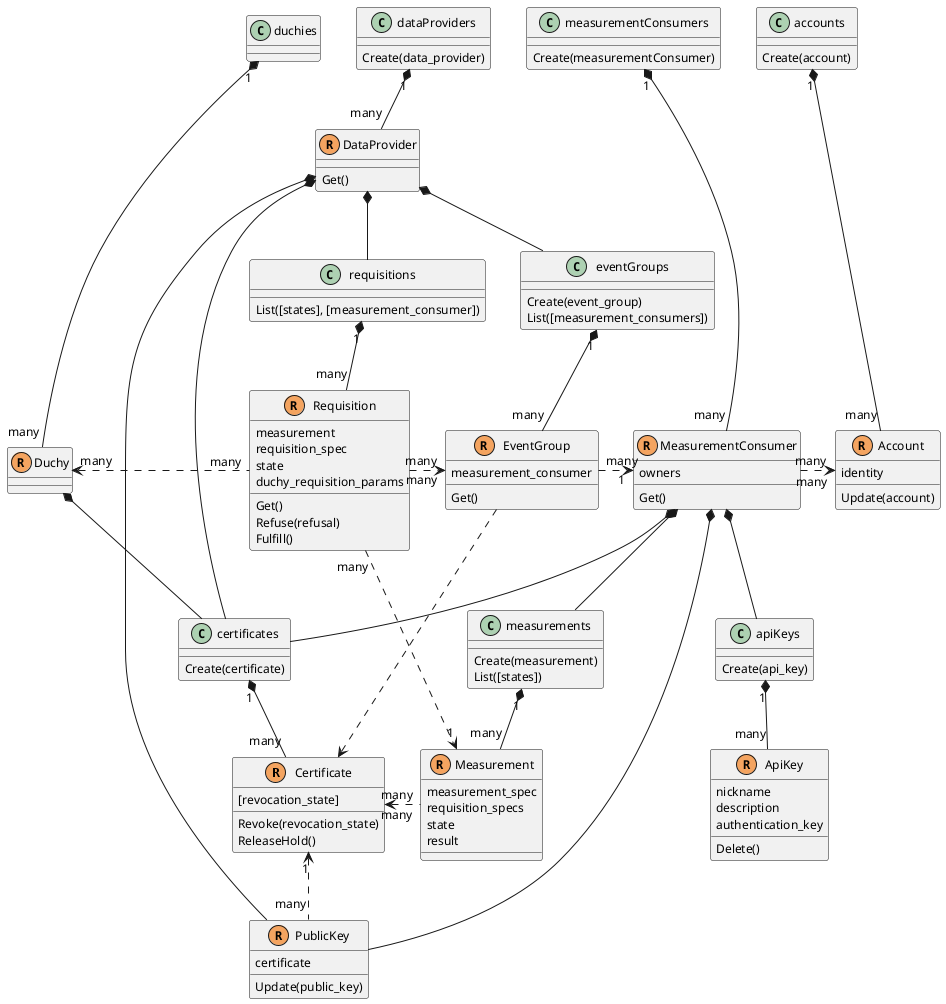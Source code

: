 @startuml

!unquoted procedure resource($type)
  class $type << (R, SandyBrown) >>
!endprocedure
!unquoted procedure collection($name, $type)
  $name "1" *-- "many" $type
  object $name
!endprocedure

skinparam default {
  fontName "Roboto Mono"
  fontSize 12
}

resource(Certificate) {
  [revocation_state]
  Revoke(revocation_state)
  ReleaseHold()
}
resource(PublicKey) {
  certificate
  Update(public_key)
}

resource(Duchy) {
}
resource(DataProvider) {
  Get()
}
resource(MeasurementConsumer) {
  owners
  Get()
}
resource(Measurement) {
  measurement_spec
  requisition_specs
  state
  result
}
resource(Account) {
  identity
  Update(account)
}

together {
  collection(duchies, Duchy) {
  }
  collection(dataProviders, DataProvider) {
    Create(data_provider)
  }
  collection(measurementConsumers, MeasurementConsumer) {
    Create(measurementConsumer)
  }
  collection(accounts, Account) {
    Create(account)
  }
}

collection(certificates, Certificate) {
  Create(certificate)
}
collection(requisitions, Requisition) {
  List([states], [measurement_consumer])
}
collection(eventGroups, EventGroup) {
  Create(event_group)
  List([measurement_consumers])
}
collection(measurements, Measurement) {
  Create(measurement)
  List([states])
}
collection(apiKeys, ApiKey) {
  Create(api_key)
}

resource(Requisition) {
  measurement
  requisition_spec
  state
  duchy_requisition_params
  Get()
  Refuse(refusal)
  Fulfill()
}
resource(EventGroup) {
  measurement_consumer
  Get()
}
resource(ApiKey) {
  nickname
  description
  authentication_key
  Delete()
}

Certificate "1" <.. "many" PublicKey

Duchy *-- certificates

DataProvider *-- eventGroups
DataProvider *-- requisitions
DataProvider *-- certificates
DataProvider *-- PublicKey

EventGroup "many" .> "1" MeasurementConsumer
EventGroup .> Certificate

Requisition "many" .> "many" EventGroup
Requisition "many" .> "1" Measurement
Duchy "many" <. "many" Requisition

MeasurementConsumer *-- measurements
MeasurementConsumer *-- certificates
MeasurementConsumer *-- PublicKey
MeasurementConsumer *-- apiKeys
MeasurementConsumer "many" .> " many" Account

Certificate "many" <. "many" Measurement

@enduml
